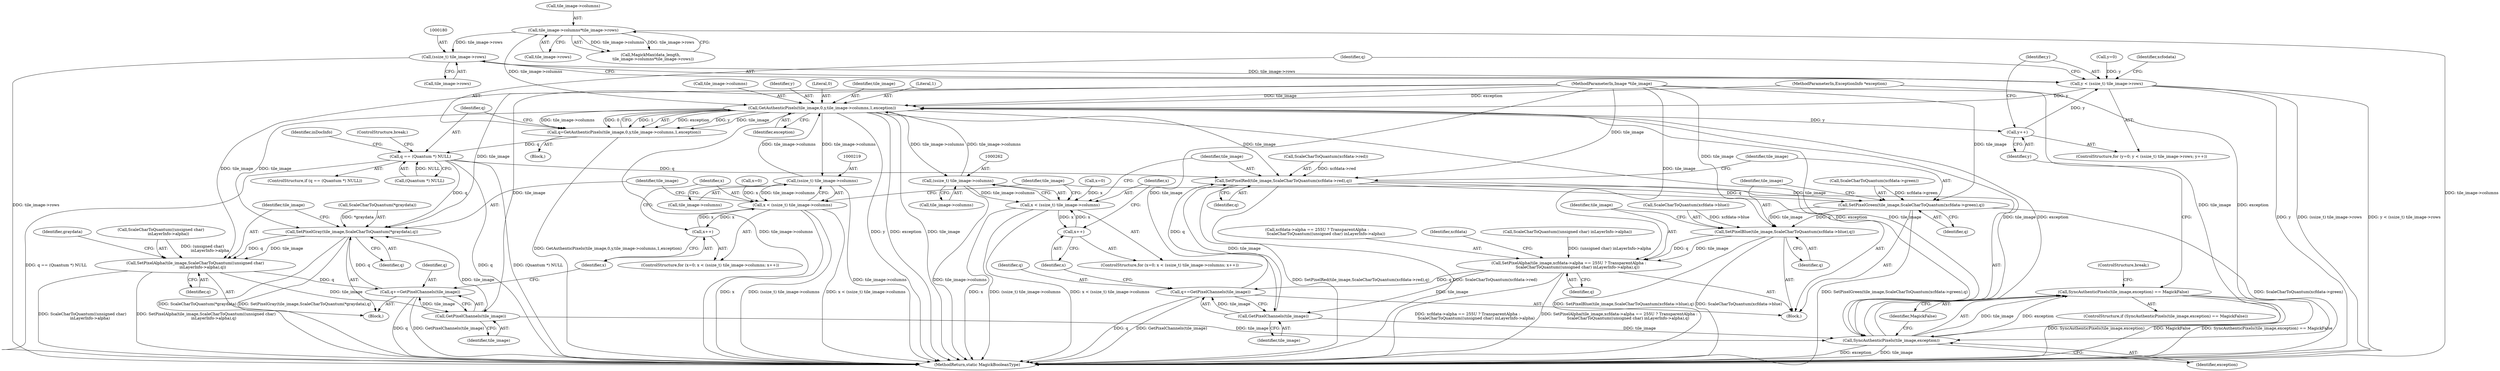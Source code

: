 digraph "0_ImageMagick_a2e1064f288a353bc5fef7f79ccb7683759e775c@pointer" {
"1000179" [label="(Call,(ssize_t) tile_image->rows)"];
"1000123" [label="(Call,tile_image->columns*tile_image->rows)"];
"1000177" [label="(Call,y < (ssize_t) tile_image->rows)"];
"1000189" [label="(Call,GetAuthenticPixels(tile_image,0,y,tile_image->columns,1,exception))"];
"1000184" [label="(Call,y++)"];
"1000187" [label="(Call,q=GetAuthenticPixels(tile_image,0,y,tile_image->columns,1,exception))"];
"1000199" [label="(Call,q == (Quantum *) NULL)"];
"1000226" [label="(Call,SetPixelGray(tile_image,ScaleCharToQuantum(*graydata),q))"];
"1000232" [label="(Call,SetPixelAlpha(tile_image,ScaleCharToQuantum((unsigned char)\n            inLayerInfo->alpha),q))"];
"1000243" [label="(Call,q+=GetPixelChannels(tile_image))"];
"1000245" [label="(Call,GetPixelChannels(tile_image))"];
"1000314" [label="(Call,SyncAuthenticPixels(tile_image,exception))"];
"1000313" [label="(Call,SyncAuthenticPixels(tile_image,exception) == MagickFalse)"];
"1000269" [label="(Call,SetPixelRed(tile_image,ScaleCharToQuantum(xcfdata->red),q))"];
"1000276" [label="(Call,SetPixelGreen(tile_image,ScaleCharToQuantum(xcfdata->green),q))"];
"1000283" [label="(Call,SetPixelBlue(tile_image,ScaleCharToQuantum(xcfdata->blue),q))"];
"1000290" [label="(Call,SetPixelAlpha(tile_image,xcfdata->alpha == 255U ? TransparentAlpha :\n              ScaleCharToQuantum((unsigned char) inLayerInfo->alpha),q))"];
"1000308" [label="(Call,q+=GetPixelChannels(tile_image))"];
"1000310" [label="(Call,GetPixelChannels(tile_image))"];
"1000218" [label="(Call,(ssize_t) tile_image->columns)"];
"1000216" [label="(Call,x < (ssize_t) tile_image->columns)"];
"1000223" [label="(Call,x++)"];
"1000261" [label="(Call,(ssize_t) tile_image->columns)"];
"1000259" [label="(Call,x < (ssize_t) tile_image->columns)"];
"1000266" [label="(Call,x++)"];
"1000227" [label="(Identifier,tile_image)"];
"1000204" [label="(ControlStructure,break;)"];
"1000224" [label="(Identifier,x)"];
"1000283" [label="(Call,SetPixelBlue(tile_image,ScaleCharToQuantum(xcfdata->blue),q))"];
"1000124" [label="(Call,tile_image->columns)"];
"1000177" [label="(Call,y < (ssize_t) tile_image->rows)"];
"1000226" [label="(Call,SetPixelGray(tile_image,ScaleCharToQuantum(*graydata),q))"];
"1000275" [label="(Identifier,q)"];
"1000277" [label="(Identifier,tile_image)"];
"1000187" [label="(Call,q=GetAuthenticPixels(tile_image,0,y,tile_image->columns,1,exception))"];
"1000127" [label="(Call,tile_image->rows)"];
"1000201" [label="(Call,(Quantum *) NULL)"];
"1000213" [label="(Call,x=0)"];
"1000233" [label="(Identifier,tile_image)"];
"1000260" [label="(Identifier,x)"];
"1000312" [label="(ControlStructure,if (SyncAuthenticPixels(tile_image,exception) == MagickFalse))"];
"1000268" [label="(Block,)"];
"1000225" [label="(Block,)"];
"1000308" [label="(Call,q+=GetPixelChannels(tile_image))"];
"1000188" [label="(Identifier,q)"];
"1000246" [label="(Identifier,tile_image)"];
"1000179" [label="(Call,(ssize_t) tile_image->rows)"];
"1000181" [label="(Call,tile_image->rows)"];
"1000316" [label="(Identifier,exception)"];
"1000270" [label="(Identifier,tile_image)"];
"1000185" [label="(Identifier,y)"];
"1000199" [label="(Call,q == (Quantum *) NULL)"];
"1000173" [label="(ControlStructure,for (y=0; y < (ssize_t) tile_image->rows; y++))"];
"1000299" [label="(Call,ScaleCharToQuantum((unsigned char) inLayerInfo->alpha))"];
"1000123" [label="(Call,tile_image->columns*tile_image->rows)"];
"1000212" [label="(ControlStructure,for (x=0; x < (ssize_t) tile_image->columns; x++))"];
"1000191" [label="(Literal,0)"];
"1000261" [label="(Call,(ssize_t) tile_image->columns)"];
"1000198" [label="(ControlStructure,if (q == (Quantum *) NULL))"];
"1000327" [label="(MethodReturn,static MagickBooleanType)"];
"1000217" [label="(Identifier,x)"];
"1000259" [label="(Call,x < (ssize_t) tile_image->columns)"];
"1000189" [label="(Call,GetAuthenticPixels(tile_image,0,y,tile_image->columns,1,exception))"];
"1000107" [label="(MethodParameterIn,ExceptionInfo *exception)"];
"1000245" [label="(Call,GetPixelChannels(tile_image))"];
"1000242" [label="(Identifier,graydata)"];
"1000284" [label="(Identifier,tile_image)"];
"1000282" [label="(Identifier,q)"];
"1000228" [label="(Call,ScaleCharToQuantum(*graydata))"];
"1000232" [label="(Call,SetPixelAlpha(tile_image,ScaleCharToQuantum((unsigned char)\n            inLayerInfo->alpha),q))"];
"1000305" [label="(Identifier,q)"];
"1000216" [label="(Call,x < (ssize_t) tile_image->columns)"];
"1000263" [label="(Call,tile_image->columns)"];
"1000190" [label="(Identifier,tile_image)"];
"1000267" [label="(Identifier,x)"];
"1000285" [label="(Call,ScaleCharToQuantum(xcfdata->blue))"];
"1000291" [label="(Identifier,tile_image)"];
"1000200" [label="(Identifier,q)"];
"1000186" [label="(Block,)"];
"1000184" [label="(Call,y++)"];
"1000309" [label="(Identifier,q)"];
"1000314" [label="(Call,SyncAuthenticPixels(tile_image,exception))"];
"1000292" [label="(Call,xcfdata->alpha == 255U ? TransparentAlpha :\n              ScaleCharToQuantum((unsigned char) inLayerInfo->alpha))"];
"1000269" [label="(Call,SetPixelRed(tile_image,ScaleCharToQuantum(xcfdata->red),q))"];
"1000315" [label="(Identifier,tile_image)"];
"1000240" [label="(Identifier,q)"];
"1000266" [label="(Call,x++)"];
"1000234" [label="(Call,ScaleCharToQuantum((unsigned char)\n            inLayerInfo->alpha))"];
"1000197" [label="(Identifier,exception)"];
"1000244" [label="(Identifier,q)"];
"1000318" [label="(ControlStructure,break;)"];
"1000121" [label="(Call,MagickMax(data_length,\n    tile_image->columns*tile_image->rows))"];
"1000290" [label="(Call,SetPixelAlpha(tile_image,xcfdata->alpha == 255U ? TransparentAlpha :\n              ScaleCharToQuantum((unsigned char) inLayerInfo->alpha),q))"];
"1000196" [label="(Literal,1)"];
"1000271" [label="(Call,ScaleCharToQuantum(xcfdata->red))"];
"1000223" [label="(Call,x++)"];
"1000193" [label="(Call,tile_image->columns)"];
"1000276" [label="(Call,SetPixelGreen(tile_image,ScaleCharToQuantum(xcfdata->green),q))"];
"1000320" [label="(Identifier,xcfodata)"];
"1000255" [label="(ControlStructure,for (x=0; x < (ssize_t) tile_image->columns; x++))"];
"1000192" [label="(Identifier,y)"];
"1000289" [label="(Identifier,q)"];
"1000220" [label="(Call,tile_image->columns)"];
"1000218" [label="(Call,(ssize_t) tile_image->columns)"];
"1000313" [label="(Call,SyncAuthenticPixels(tile_image,exception) == MagickFalse)"];
"1000174" [label="(Call,y=0)"];
"1000256" [label="(Call,x=0)"];
"1000311" [label="(Identifier,tile_image)"];
"1000178" [label="(Identifier,y)"];
"1000103" [label="(MethodParameterIn,Image *tile_image)"];
"1000231" [label="(Identifier,q)"];
"1000243" [label="(Call,q+=GetPixelChannels(tile_image))"];
"1000317" [label="(Identifier,MagickFalse)"];
"1000208" [label="(Identifier,inDocInfo)"];
"1000278" [label="(Call,ScaleCharToQuantum(xcfdata->green))"];
"1000307" [label="(Identifier,xcfdata)"];
"1000310" [label="(Call,GetPixelChannels(tile_image))"];
"1000179" -> "1000177"  [label="AST: "];
"1000179" -> "1000181"  [label="CFG: "];
"1000180" -> "1000179"  [label="AST: "];
"1000181" -> "1000179"  [label="AST: "];
"1000177" -> "1000179"  [label="CFG: "];
"1000179" -> "1000327"  [label="DDG: tile_image->rows"];
"1000179" -> "1000177"  [label="DDG: tile_image->rows"];
"1000123" -> "1000179"  [label="DDG: tile_image->rows"];
"1000123" -> "1000121"  [label="AST: "];
"1000123" -> "1000127"  [label="CFG: "];
"1000124" -> "1000123"  [label="AST: "];
"1000127" -> "1000123"  [label="AST: "];
"1000121" -> "1000123"  [label="CFG: "];
"1000123" -> "1000327"  [label="DDG: tile_image->columns"];
"1000123" -> "1000121"  [label="DDG: tile_image->columns"];
"1000123" -> "1000121"  [label="DDG: tile_image->rows"];
"1000123" -> "1000189"  [label="DDG: tile_image->columns"];
"1000177" -> "1000173"  [label="AST: "];
"1000178" -> "1000177"  [label="AST: "];
"1000188" -> "1000177"  [label="CFG: "];
"1000320" -> "1000177"  [label="CFG: "];
"1000177" -> "1000327"  [label="DDG: y"];
"1000177" -> "1000327"  [label="DDG: (ssize_t) tile_image->rows"];
"1000177" -> "1000327"  [label="DDG: y < (ssize_t) tile_image->rows"];
"1000184" -> "1000177"  [label="DDG: y"];
"1000174" -> "1000177"  [label="DDG: y"];
"1000177" -> "1000189"  [label="DDG: y"];
"1000189" -> "1000187"  [label="AST: "];
"1000189" -> "1000197"  [label="CFG: "];
"1000190" -> "1000189"  [label="AST: "];
"1000191" -> "1000189"  [label="AST: "];
"1000192" -> "1000189"  [label="AST: "];
"1000193" -> "1000189"  [label="AST: "];
"1000196" -> "1000189"  [label="AST: "];
"1000197" -> "1000189"  [label="AST: "];
"1000187" -> "1000189"  [label="CFG: "];
"1000189" -> "1000327"  [label="DDG: tile_image"];
"1000189" -> "1000327"  [label="DDG: exception"];
"1000189" -> "1000327"  [label="DDG: tile_image->columns"];
"1000189" -> "1000327"  [label="DDG: y"];
"1000189" -> "1000184"  [label="DDG: y"];
"1000189" -> "1000187"  [label="DDG: exception"];
"1000189" -> "1000187"  [label="DDG: y"];
"1000189" -> "1000187"  [label="DDG: tile_image"];
"1000189" -> "1000187"  [label="DDG: tile_image->columns"];
"1000189" -> "1000187"  [label="DDG: 0"];
"1000189" -> "1000187"  [label="DDG: 1"];
"1000314" -> "1000189"  [label="DDG: tile_image"];
"1000314" -> "1000189"  [label="DDG: exception"];
"1000103" -> "1000189"  [label="DDG: tile_image"];
"1000261" -> "1000189"  [label="DDG: tile_image->columns"];
"1000218" -> "1000189"  [label="DDG: tile_image->columns"];
"1000107" -> "1000189"  [label="DDG: exception"];
"1000189" -> "1000218"  [label="DDG: tile_image->columns"];
"1000189" -> "1000226"  [label="DDG: tile_image"];
"1000189" -> "1000261"  [label="DDG: tile_image->columns"];
"1000189" -> "1000269"  [label="DDG: tile_image"];
"1000189" -> "1000314"  [label="DDG: tile_image"];
"1000189" -> "1000314"  [label="DDG: exception"];
"1000184" -> "1000173"  [label="AST: "];
"1000184" -> "1000185"  [label="CFG: "];
"1000185" -> "1000184"  [label="AST: "];
"1000178" -> "1000184"  [label="CFG: "];
"1000187" -> "1000186"  [label="AST: "];
"1000188" -> "1000187"  [label="AST: "];
"1000200" -> "1000187"  [label="CFG: "];
"1000187" -> "1000327"  [label="DDG: GetAuthenticPixels(tile_image,0,y,tile_image->columns,1,exception)"];
"1000187" -> "1000199"  [label="DDG: q"];
"1000199" -> "1000198"  [label="AST: "];
"1000199" -> "1000201"  [label="CFG: "];
"1000200" -> "1000199"  [label="AST: "];
"1000201" -> "1000199"  [label="AST: "];
"1000204" -> "1000199"  [label="CFG: "];
"1000208" -> "1000199"  [label="CFG: "];
"1000199" -> "1000327"  [label="DDG: (Quantum *) NULL"];
"1000199" -> "1000327"  [label="DDG: q"];
"1000199" -> "1000327"  [label="DDG: q == (Quantum *) NULL"];
"1000201" -> "1000199"  [label="DDG: NULL"];
"1000199" -> "1000226"  [label="DDG: q"];
"1000199" -> "1000269"  [label="DDG: q"];
"1000226" -> "1000225"  [label="AST: "];
"1000226" -> "1000231"  [label="CFG: "];
"1000227" -> "1000226"  [label="AST: "];
"1000228" -> "1000226"  [label="AST: "];
"1000231" -> "1000226"  [label="AST: "];
"1000233" -> "1000226"  [label="CFG: "];
"1000226" -> "1000327"  [label="DDG: SetPixelGray(tile_image,ScaleCharToQuantum(*graydata),q)"];
"1000226" -> "1000327"  [label="DDG: ScaleCharToQuantum(*graydata)"];
"1000245" -> "1000226"  [label="DDG: tile_image"];
"1000103" -> "1000226"  [label="DDG: tile_image"];
"1000228" -> "1000226"  [label="DDG: *graydata"];
"1000243" -> "1000226"  [label="DDG: q"];
"1000226" -> "1000232"  [label="DDG: tile_image"];
"1000226" -> "1000232"  [label="DDG: q"];
"1000232" -> "1000225"  [label="AST: "];
"1000232" -> "1000240"  [label="CFG: "];
"1000233" -> "1000232"  [label="AST: "];
"1000234" -> "1000232"  [label="AST: "];
"1000240" -> "1000232"  [label="AST: "];
"1000242" -> "1000232"  [label="CFG: "];
"1000232" -> "1000327"  [label="DDG: SetPixelAlpha(tile_image,ScaleCharToQuantum((unsigned char)\n            inLayerInfo->alpha),q)"];
"1000232" -> "1000327"  [label="DDG: ScaleCharToQuantum((unsigned char)\n            inLayerInfo->alpha)"];
"1000103" -> "1000232"  [label="DDG: tile_image"];
"1000234" -> "1000232"  [label="DDG: (unsigned char)\n            inLayerInfo->alpha"];
"1000232" -> "1000243"  [label="DDG: q"];
"1000232" -> "1000245"  [label="DDG: tile_image"];
"1000243" -> "1000225"  [label="AST: "];
"1000243" -> "1000245"  [label="CFG: "];
"1000244" -> "1000243"  [label="AST: "];
"1000245" -> "1000243"  [label="AST: "];
"1000224" -> "1000243"  [label="CFG: "];
"1000243" -> "1000327"  [label="DDG: q"];
"1000243" -> "1000327"  [label="DDG: GetPixelChannels(tile_image)"];
"1000245" -> "1000243"  [label="DDG: tile_image"];
"1000245" -> "1000246"  [label="CFG: "];
"1000246" -> "1000245"  [label="AST: "];
"1000103" -> "1000245"  [label="DDG: tile_image"];
"1000245" -> "1000314"  [label="DDG: tile_image"];
"1000314" -> "1000313"  [label="AST: "];
"1000314" -> "1000316"  [label="CFG: "];
"1000315" -> "1000314"  [label="AST: "];
"1000316" -> "1000314"  [label="AST: "];
"1000317" -> "1000314"  [label="CFG: "];
"1000314" -> "1000327"  [label="DDG: tile_image"];
"1000314" -> "1000327"  [label="DDG: exception"];
"1000314" -> "1000313"  [label="DDG: tile_image"];
"1000314" -> "1000313"  [label="DDG: exception"];
"1000310" -> "1000314"  [label="DDG: tile_image"];
"1000103" -> "1000314"  [label="DDG: tile_image"];
"1000107" -> "1000314"  [label="DDG: exception"];
"1000313" -> "1000312"  [label="AST: "];
"1000313" -> "1000317"  [label="CFG: "];
"1000317" -> "1000313"  [label="AST: "];
"1000318" -> "1000313"  [label="CFG: "];
"1000185" -> "1000313"  [label="CFG: "];
"1000313" -> "1000327"  [label="DDG: SyncAuthenticPixels(tile_image,exception) == MagickFalse"];
"1000313" -> "1000327"  [label="DDG: SyncAuthenticPixels(tile_image,exception)"];
"1000313" -> "1000327"  [label="DDG: MagickFalse"];
"1000269" -> "1000268"  [label="AST: "];
"1000269" -> "1000275"  [label="CFG: "];
"1000270" -> "1000269"  [label="AST: "];
"1000271" -> "1000269"  [label="AST: "];
"1000275" -> "1000269"  [label="AST: "];
"1000277" -> "1000269"  [label="CFG: "];
"1000269" -> "1000327"  [label="DDG: SetPixelRed(tile_image,ScaleCharToQuantum(xcfdata->red),q)"];
"1000269" -> "1000327"  [label="DDG: ScaleCharToQuantum(xcfdata->red)"];
"1000310" -> "1000269"  [label="DDG: tile_image"];
"1000103" -> "1000269"  [label="DDG: tile_image"];
"1000271" -> "1000269"  [label="DDG: xcfdata->red"];
"1000308" -> "1000269"  [label="DDG: q"];
"1000269" -> "1000276"  [label="DDG: tile_image"];
"1000269" -> "1000276"  [label="DDG: q"];
"1000276" -> "1000268"  [label="AST: "];
"1000276" -> "1000282"  [label="CFG: "];
"1000277" -> "1000276"  [label="AST: "];
"1000278" -> "1000276"  [label="AST: "];
"1000282" -> "1000276"  [label="AST: "];
"1000284" -> "1000276"  [label="CFG: "];
"1000276" -> "1000327"  [label="DDG: ScaleCharToQuantum(xcfdata->green)"];
"1000276" -> "1000327"  [label="DDG: SetPixelGreen(tile_image,ScaleCharToQuantum(xcfdata->green),q)"];
"1000103" -> "1000276"  [label="DDG: tile_image"];
"1000278" -> "1000276"  [label="DDG: xcfdata->green"];
"1000276" -> "1000283"  [label="DDG: tile_image"];
"1000276" -> "1000283"  [label="DDG: q"];
"1000283" -> "1000268"  [label="AST: "];
"1000283" -> "1000289"  [label="CFG: "];
"1000284" -> "1000283"  [label="AST: "];
"1000285" -> "1000283"  [label="AST: "];
"1000289" -> "1000283"  [label="AST: "];
"1000291" -> "1000283"  [label="CFG: "];
"1000283" -> "1000327"  [label="DDG: ScaleCharToQuantum(xcfdata->blue)"];
"1000283" -> "1000327"  [label="DDG: SetPixelBlue(tile_image,ScaleCharToQuantum(xcfdata->blue),q)"];
"1000103" -> "1000283"  [label="DDG: tile_image"];
"1000285" -> "1000283"  [label="DDG: xcfdata->blue"];
"1000283" -> "1000290"  [label="DDG: tile_image"];
"1000283" -> "1000290"  [label="DDG: q"];
"1000290" -> "1000268"  [label="AST: "];
"1000290" -> "1000305"  [label="CFG: "];
"1000291" -> "1000290"  [label="AST: "];
"1000292" -> "1000290"  [label="AST: "];
"1000305" -> "1000290"  [label="AST: "];
"1000307" -> "1000290"  [label="CFG: "];
"1000290" -> "1000327"  [label="DDG: xcfdata->alpha == 255U ? TransparentAlpha :\n              ScaleCharToQuantum((unsigned char) inLayerInfo->alpha)"];
"1000290" -> "1000327"  [label="DDG: SetPixelAlpha(tile_image,xcfdata->alpha == 255U ? TransparentAlpha :\n              ScaleCharToQuantum((unsigned char) inLayerInfo->alpha),q)"];
"1000103" -> "1000290"  [label="DDG: tile_image"];
"1000299" -> "1000290"  [label="DDG: (unsigned char) inLayerInfo->alpha"];
"1000290" -> "1000308"  [label="DDG: q"];
"1000290" -> "1000310"  [label="DDG: tile_image"];
"1000308" -> "1000268"  [label="AST: "];
"1000308" -> "1000310"  [label="CFG: "];
"1000309" -> "1000308"  [label="AST: "];
"1000310" -> "1000308"  [label="AST: "];
"1000267" -> "1000308"  [label="CFG: "];
"1000308" -> "1000327"  [label="DDG: GetPixelChannels(tile_image)"];
"1000308" -> "1000327"  [label="DDG: q"];
"1000310" -> "1000308"  [label="DDG: tile_image"];
"1000310" -> "1000311"  [label="CFG: "];
"1000311" -> "1000310"  [label="AST: "];
"1000103" -> "1000310"  [label="DDG: tile_image"];
"1000218" -> "1000216"  [label="AST: "];
"1000218" -> "1000220"  [label="CFG: "];
"1000219" -> "1000218"  [label="AST: "];
"1000220" -> "1000218"  [label="AST: "];
"1000216" -> "1000218"  [label="CFG: "];
"1000218" -> "1000327"  [label="DDG: tile_image->columns"];
"1000218" -> "1000216"  [label="DDG: tile_image->columns"];
"1000216" -> "1000212"  [label="AST: "];
"1000217" -> "1000216"  [label="AST: "];
"1000227" -> "1000216"  [label="CFG: "];
"1000315" -> "1000216"  [label="CFG: "];
"1000216" -> "1000327"  [label="DDG: x < (ssize_t) tile_image->columns"];
"1000216" -> "1000327"  [label="DDG: x"];
"1000216" -> "1000327"  [label="DDG: (ssize_t) tile_image->columns"];
"1000213" -> "1000216"  [label="DDG: x"];
"1000223" -> "1000216"  [label="DDG: x"];
"1000216" -> "1000223"  [label="DDG: x"];
"1000223" -> "1000212"  [label="AST: "];
"1000223" -> "1000224"  [label="CFG: "];
"1000224" -> "1000223"  [label="AST: "];
"1000217" -> "1000223"  [label="CFG: "];
"1000261" -> "1000259"  [label="AST: "];
"1000261" -> "1000263"  [label="CFG: "];
"1000262" -> "1000261"  [label="AST: "];
"1000263" -> "1000261"  [label="AST: "];
"1000259" -> "1000261"  [label="CFG: "];
"1000261" -> "1000327"  [label="DDG: tile_image->columns"];
"1000261" -> "1000259"  [label="DDG: tile_image->columns"];
"1000259" -> "1000255"  [label="AST: "];
"1000260" -> "1000259"  [label="AST: "];
"1000270" -> "1000259"  [label="CFG: "];
"1000315" -> "1000259"  [label="CFG: "];
"1000259" -> "1000327"  [label="DDG: x < (ssize_t) tile_image->columns"];
"1000259" -> "1000327"  [label="DDG: x"];
"1000259" -> "1000327"  [label="DDG: (ssize_t) tile_image->columns"];
"1000266" -> "1000259"  [label="DDG: x"];
"1000256" -> "1000259"  [label="DDG: x"];
"1000259" -> "1000266"  [label="DDG: x"];
"1000266" -> "1000255"  [label="AST: "];
"1000266" -> "1000267"  [label="CFG: "];
"1000267" -> "1000266"  [label="AST: "];
"1000260" -> "1000266"  [label="CFG: "];
}
